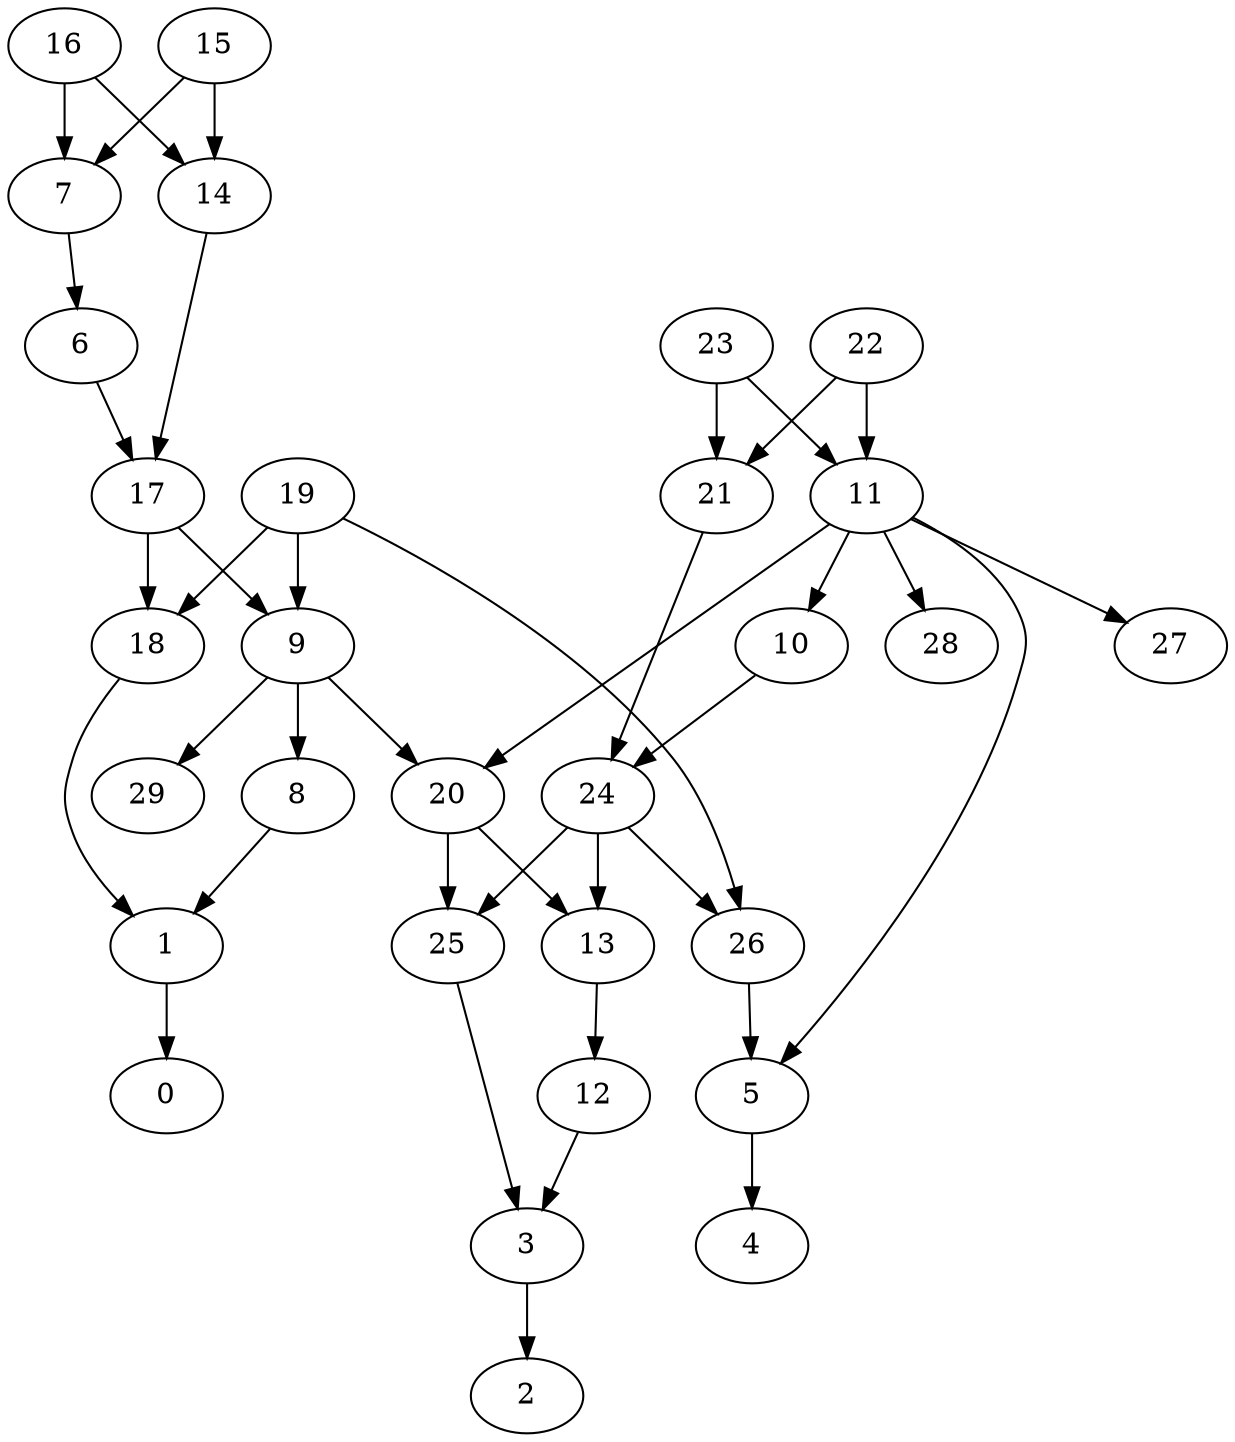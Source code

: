 digraph network {
  1 -> 0;
  3 -> 2;
  5 -> 4;
  7 -> 6;
  9 -> 8;
  11 -> 10;
  13 -> 12;
  15 -> 14;
  16 -> 14;
  15 -> 7;
  16 -> 7;
  14 -> 17;
  6 -> 17;
  19 -> 18;
  17 -> 18;
  18 -> 1;
  8 -> 1;
  17 -> 9;
  19 -> 9;
  11 -> 20;
  9 -> 20;
  22 -> 21;
  23 -> 21;
  21 -> 24;
  10 -> 24;
  20 -> 25;
  24 -> 25;
  20 -> 13;
  24 -> 13;
  25 -> 3;
  12 -> 3;
  22 -> 11;
  23 -> 11;
  24 -> 26;
  19 -> 26;
  11 -> 5;
  26 -> 5;
  11 -> 27;
  11 -> 28;
  9 -> 29;
}
